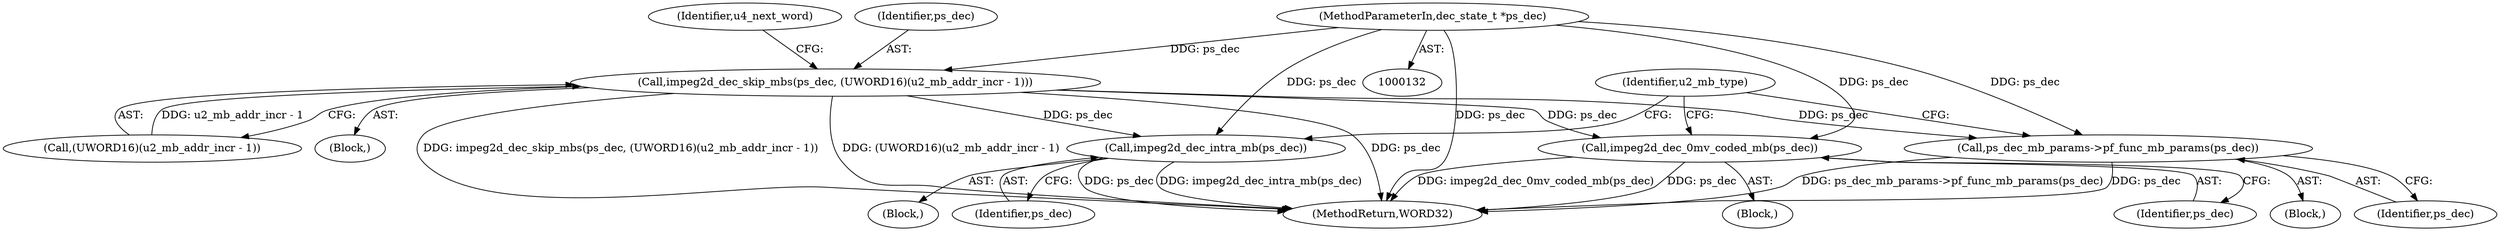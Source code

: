 digraph "0_Android_58a6822d7140137ce957c6d2fc20bae1374186c1_0@pointer" {
"1000133" [label="(MethodParameterIn,dec_state_t *ps_dec)"];
"1000195" [label="(Call,impeg2d_dec_skip_mbs(ps_dec, (UWORD16)(u2_mb_addr_incr - 1)))"];
"1000425" [label="(Call,ps_dec_mb_params->pf_func_mb_params(ps_dec))"];
"1000438" [label="(Call,impeg2d_dec_intra_mb(ps_dec))"];
"1000457" [label="(Call,impeg2d_dec_0mv_coded_mb(ps_dec))"];
"1000550" [label="(MethodReturn,WORD32)"];
"1000457" [label="(Call,impeg2d_dec_0mv_coded_mb(ps_dec))"];
"1000195" [label="(Call,impeg2d_dec_skip_mbs(ps_dec, (UWORD16)(u2_mb_addr_incr - 1)))"];
"1000375" [label="(Block,)"];
"1000203" [label="(Identifier,u4_next_word)"];
"1000438" [label="(Call,impeg2d_dec_intra_mb(ps_dec))"];
"1000197" [label="(Call,(UWORD16)(u2_mb_addr_incr - 1))"];
"1000426" [label="(Identifier,ps_dec)"];
"1000432" [label="(Block,)"];
"1000441" [label="(Block,)"];
"1000425" [label="(Call,ps_dec_mb_params->pf_func_mb_params(ps_dec))"];
"1000196" [label="(Identifier,ps_dec)"];
"1000439" [label="(Identifier,ps_dec)"];
"1000458" [label="(Identifier,ps_dec)"];
"1000133" [label="(MethodParameterIn,dec_state_t *ps_dec)"];
"1000461" [label="(Identifier,u2_mb_type)"];
"1000170" [label="(Block,)"];
"1000133" -> "1000132"  [label="AST: "];
"1000133" -> "1000550"  [label="DDG: ps_dec"];
"1000133" -> "1000195"  [label="DDG: ps_dec"];
"1000133" -> "1000425"  [label="DDG: ps_dec"];
"1000133" -> "1000438"  [label="DDG: ps_dec"];
"1000133" -> "1000457"  [label="DDG: ps_dec"];
"1000195" -> "1000170"  [label="AST: "];
"1000195" -> "1000197"  [label="CFG: "];
"1000196" -> "1000195"  [label="AST: "];
"1000197" -> "1000195"  [label="AST: "];
"1000203" -> "1000195"  [label="CFG: "];
"1000195" -> "1000550"  [label="DDG: impeg2d_dec_skip_mbs(ps_dec, (UWORD16)(u2_mb_addr_incr - 1))"];
"1000195" -> "1000550"  [label="DDG: (UWORD16)(u2_mb_addr_incr - 1)"];
"1000195" -> "1000550"  [label="DDG: ps_dec"];
"1000197" -> "1000195"  [label="DDG: u2_mb_addr_incr - 1"];
"1000195" -> "1000425"  [label="DDG: ps_dec"];
"1000195" -> "1000438"  [label="DDG: ps_dec"];
"1000195" -> "1000457"  [label="DDG: ps_dec"];
"1000425" -> "1000375"  [label="AST: "];
"1000425" -> "1000426"  [label="CFG: "];
"1000426" -> "1000425"  [label="AST: "];
"1000461" -> "1000425"  [label="CFG: "];
"1000425" -> "1000550"  [label="DDG: ps_dec"];
"1000425" -> "1000550"  [label="DDG: ps_dec_mb_params->pf_func_mb_params(ps_dec)"];
"1000438" -> "1000432"  [label="AST: "];
"1000438" -> "1000439"  [label="CFG: "];
"1000439" -> "1000438"  [label="AST: "];
"1000461" -> "1000438"  [label="CFG: "];
"1000438" -> "1000550"  [label="DDG: impeg2d_dec_intra_mb(ps_dec)"];
"1000438" -> "1000550"  [label="DDG: ps_dec"];
"1000457" -> "1000441"  [label="AST: "];
"1000457" -> "1000458"  [label="CFG: "];
"1000458" -> "1000457"  [label="AST: "];
"1000461" -> "1000457"  [label="CFG: "];
"1000457" -> "1000550"  [label="DDG: impeg2d_dec_0mv_coded_mb(ps_dec)"];
"1000457" -> "1000550"  [label="DDG: ps_dec"];
}
